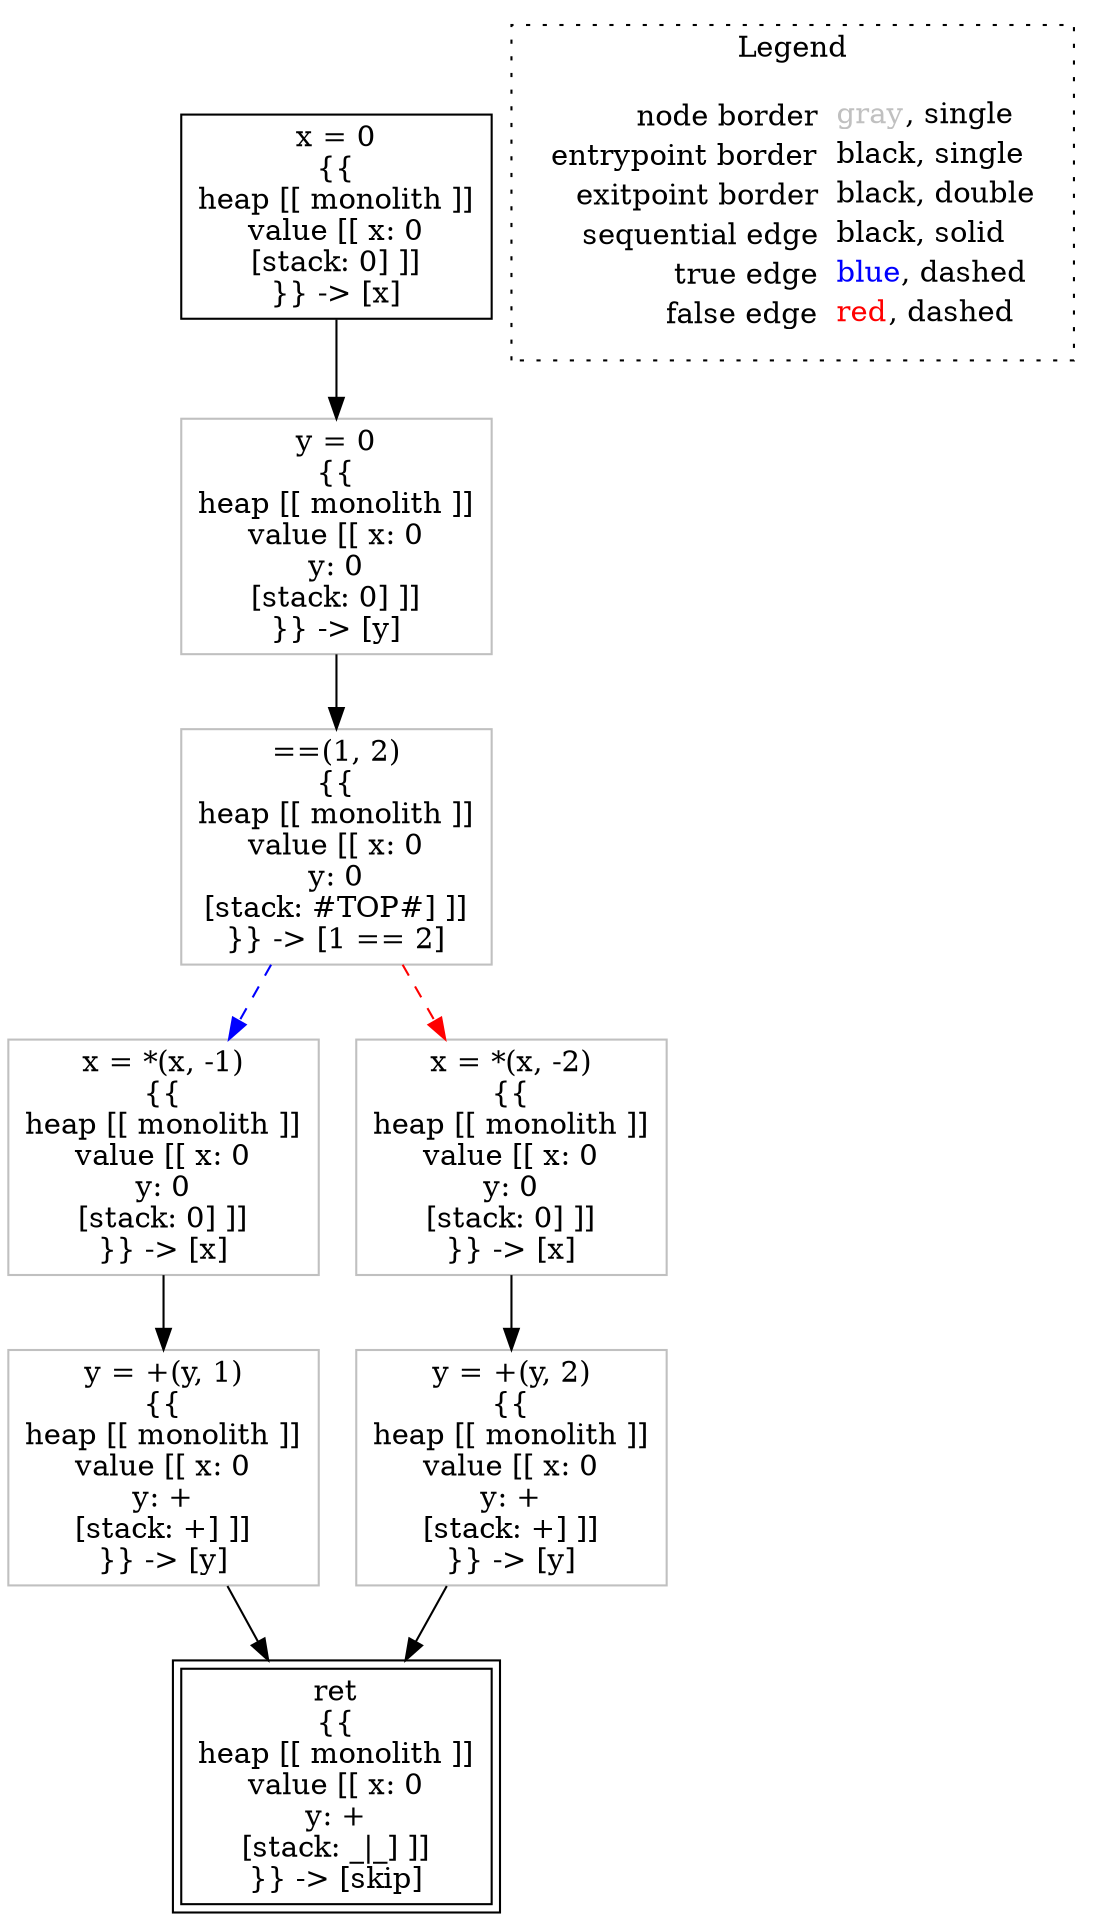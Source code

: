 digraph {
	"node0" [shape="rect",color="black",label=<x = 0<BR/>{{<BR/>heap [[ monolith ]]<BR/>value [[ x: 0<BR/>[stack: 0] ]]<BR/>}} -&gt; [x]>];
	"node1" [shape="rect",color="gray",label=<y = 0<BR/>{{<BR/>heap [[ monolith ]]<BR/>value [[ x: 0<BR/>y: 0<BR/>[stack: 0] ]]<BR/>}} -&gt; [y]>];
	"node2" [shape="rect",color="gray",label=<x = *(x, -1)<BR/>{{<BR/>heap [[ monolith ]]<BR/>value [[ x: 0<BR/>y: 0<BR/>[stack: 0] ]]<BR/>}} -&gt; [x]>];
	"node3" [shape="rect",color="gray",label=<y = +(y, 2)<BR/>{{<BR/>heap [[ monolith ]]<BR/>value [[ x: 0<BR/>y: +<BR/>[stack: +] ]]<BR/>}} -&gt; [y]>];
	"node4" [shape="rect",color="gray",label=<==(1, 2)<BR/>{{<BR/>heap [[ monolith ]]<BR/>value [[ x: 0<BR/>y: 0<BR/>[stack: #TOP#] ]]<BR/>}} -&gt; [1 == 2]>];
	"node5" [shape="rect",color="gray",label=<x = *(x, -2)<BR/>{{<BR/>heap [[ monolith ]]<BR/>value [[ x: 0<BR/>y: 0<BR/>[stack: 0] ]]<BR/>}} -&gt; [x]>];
	"node6" [shape="rect",color="gray",label=<y = +(y, 1)<BR/>{{<BR/>heap [[ monolith ]]<BR/>value [[ x: 0<BR/>y: +<BR/>[stack: +] ]]<BR/>}} -&gt; [y]>];
	"node7" [shape="rect",color="black",peripheries="2",label=<ret<BR/>{{<BR/>heap [[ monolith ]]<BR/>value [[ x: 0<BR/>y: +<BR/>[stack: _|_] ]]<BR/>}} -&gt; [skip]>];
	"node1" -> "node4" [color="black"];
	"node2" -> "node6" [color="black"];
	"node3" -> "node7" [color="black"];
	"node0" -> "node1" [color="black"];
	"node4" -> "node2" [color="blue",style="dashed"];
	"node4" -> "node5" [color="red",style="dashed"];
	"node5" -> "node3" [color="black"];
	"node6" -> "node7" [color="black"];
subgraph cluster_legend {
	label="Legend";
	style=dotted;
	node [shape=plaintext];
	"legend" [label=<<table border="0" cellpadding="2" cellspacing="0" cellborder="0"><tr><td align="right">node border&nbsp;</td><td align="left"><font color="gray">gray</font>, single</td></tr><tr><td align="right">entrypoint border&nbsp;</td><td align="left"><font color="black">black</font>, single</td></tr><tr><td align="right">exitpoint border&nbsp;</td><td align="left"><font color="black">black</font>, double</td></tr><tr><td align="right">sequential edge&nbsp;</td><td align="left"><font color="black">black</font>, solid</td></tr><tr><td align="right">true edge&nbsp;</td><td align="left"><font color="blue">blue</font>, dashed</td></tr><tr><td align="right">false edge&nbsp;</td><td align="left"><font color="red">red</font>, dashed</td></tr></table>>];
}

}
